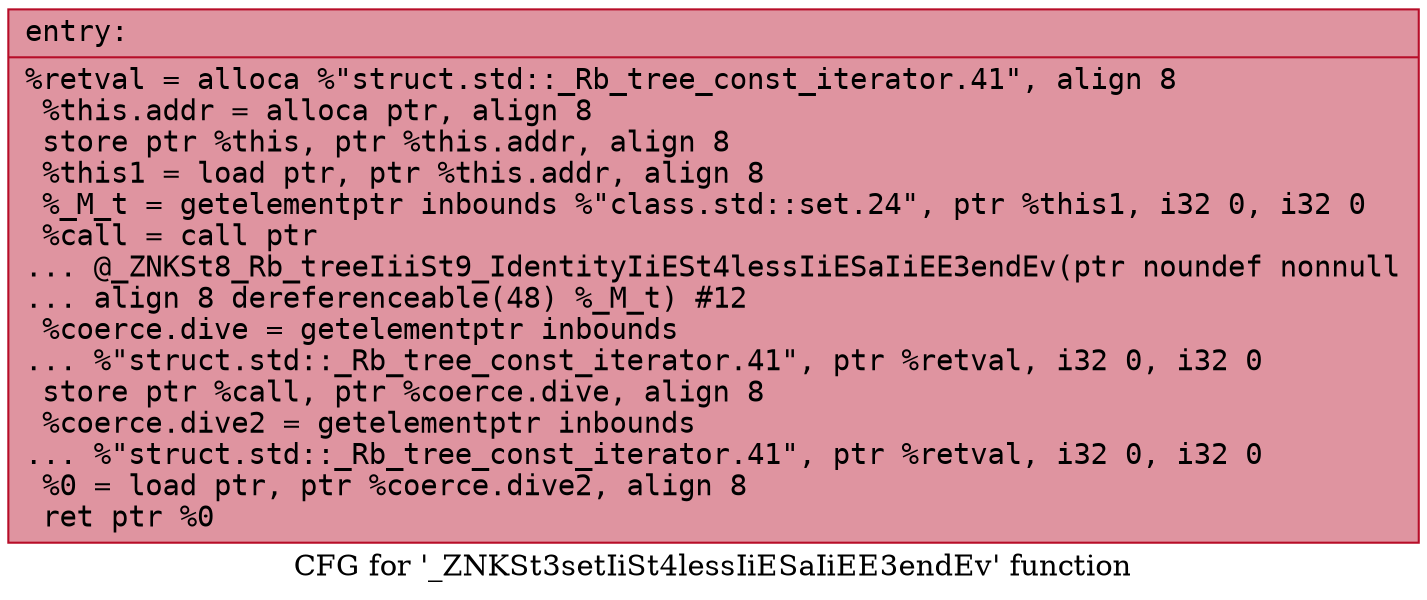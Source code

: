 digraph "CFG for '_ZNKSt3setIiSt4lessIiESaIiEE3endEv' function" {
	label="CFG for '_ZNKSt3setIiSt4lessIiESaIiEE3endEv' function";

	Node0x560dc9fc5cd0 [shape=record,color="#b70d28ff", style=filled, fillcolor="#b70d2870" fontname="Courier",label="{entry:\l|  %retval = alloca %\"struct.std::_Rb_tree_const_iterator.41\", align 8\l  %this.addr = alloca ptr, align 8\l  store ptr %this, ptr %this.addr, align 8\l  %this1 = load ptr, ptr %this.addr, align 8\l  %_M_t = getelementptr inbounds %\"class.std::set.24\", ptr %this1, i32 0, i32 0\l  %call = call ptr\l... @_ZNKSt8_Rb_treeIiiSt9_IdentityIiESt4lessIiESaIiEE3endEv(ptr noundef nonnull\l... align 8 dereferenceable(48) %_M_t) #12\l  %coerce.dive = getelementptr inbounds\l... %\"struct.std::_Rb_tree_const_iterator.41\", ptr %retval, i32 0, i32 0\l  store ptr %call, ptr %coerce.dive, align 8\l  %coerce.dive2 = getelementptr inbounds\l... %\"struct.std::_Rb_tree_const_iterator.41\", ptr %retval, i32 0, i32 0\l  %0 = load ptr, ptr %coerce.dive2, align 8\l  ret ptr %0\l}"];
}

